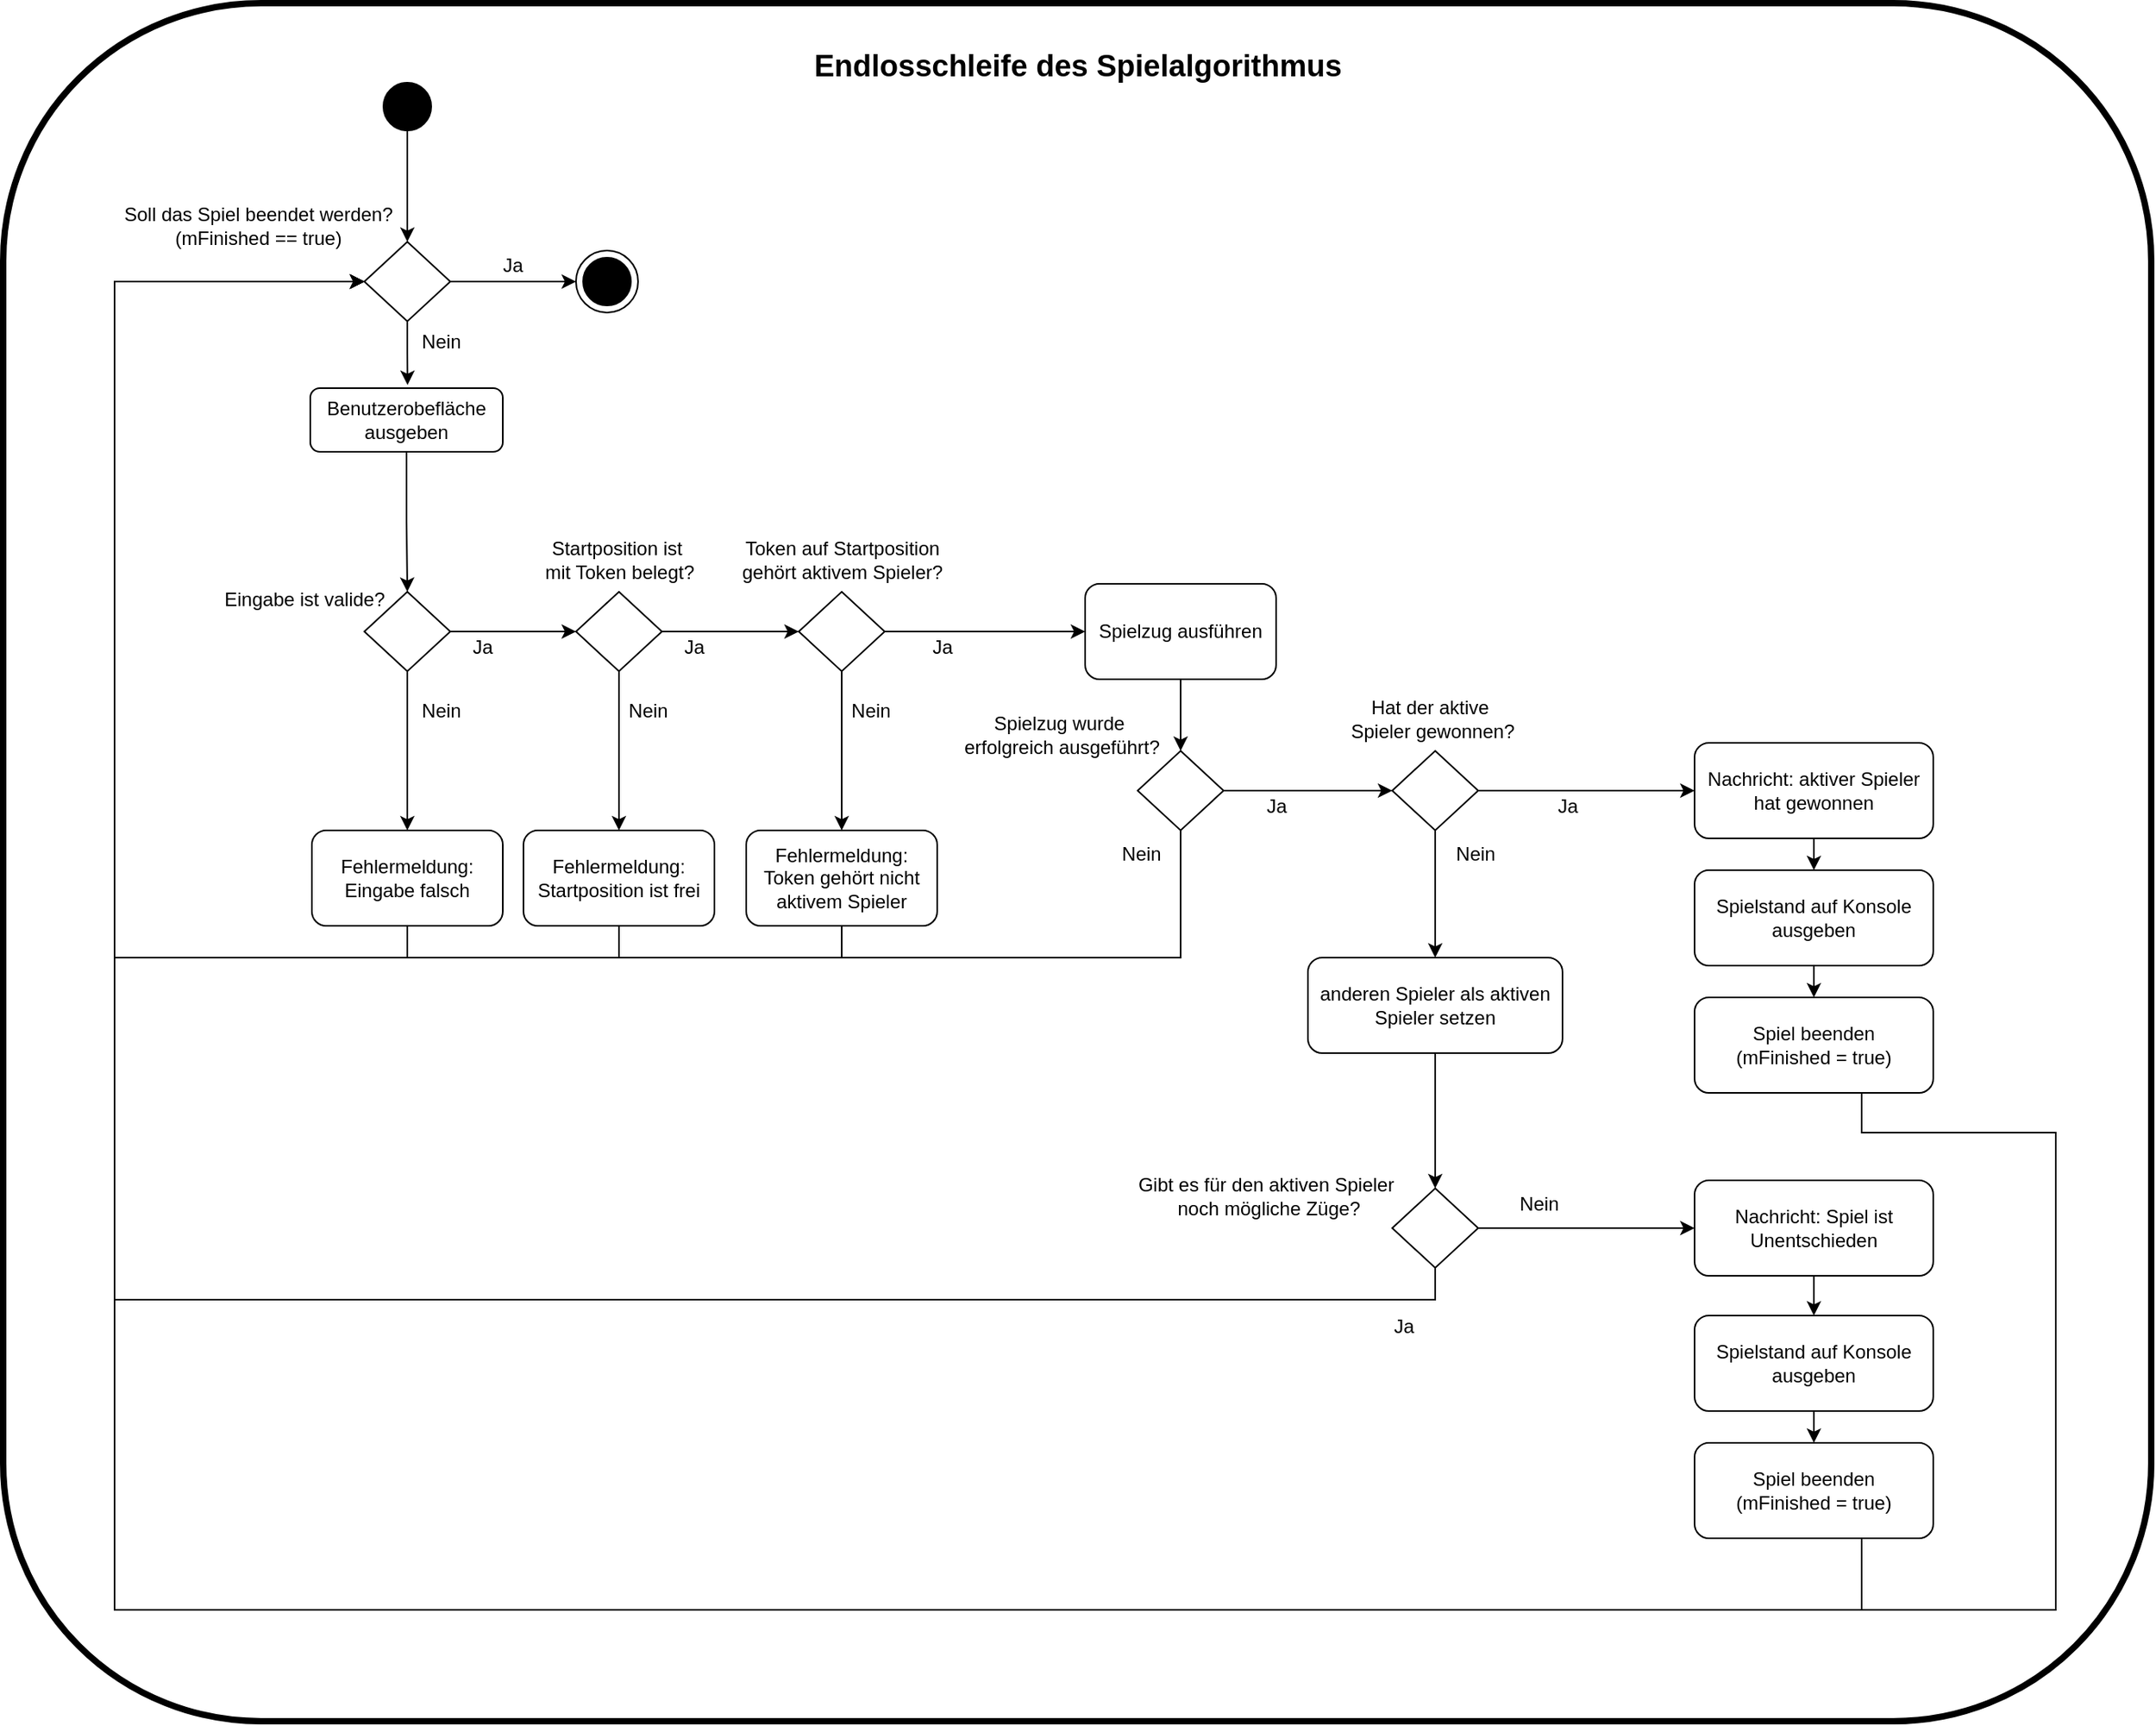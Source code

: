 <mxfile version="22.1.16" type="github">
  <diagram name="Seite-1" id="KD9LwQM1pSe26eSJLKd3">
    <mxGraphModel dx="2206" dy="1117" grid="1" gridSize="10" guides="1" tooltips="1" connect="1" arrows="1" fold="1" page="1" pageScale="1" pageWidth="2336" pageHeight="1654" math="0" shadow="0">
      <root>
        <mxCell id="0" />
        <mxCell id="1" parent="0" />
        <mxCell id="a2LuZz5WjEWjFlWutc5D-5" style="edgeStyle=orthogonalEdgeStyle;rounded=0;orthogonalLoop=1;jettySize=auto;html=1;exitX=0.5;exitY=1;exitDx=0;exitDy=0;" edge="1" parent="1" source="a2LuZz5WjEWjFlWutc5D-1" target="a2LuZz5WjEWjFlWutc5D-3">
          <mxGeometry relative="1" as="geometry" />
        </mxCell>
        <mxCell id="a2LuZz5WjEWjFlWutc5D-1" value="" style="ellipse;whiteSpace=wrap;html=1;aspect=fixed;fillColor=#000000;fontStyle=1" vertex="1" parent="1">
          <mxGeometry x="399" y="60" width="30" height="30" as="geometry" />
        </mxCell>
        <mxCell id="a2LuZz5WjEWjFlWutc5D-9" style="edgeStyle=orthogonalEdgeStyle;rounded=0;orthogonalLoop=1;jettySize=auto;html=1;exitX=0.5;exitY=1;exitDx=0;exitDy=0;" edge="1" parent="1" source="a2LuZz5WjEWjFlWutc5D-3">
          <mxGeometry relative="1" as="geometry">
            <mxPoint x="414.143" y="250" as="targetPoint" />
          </mxGeometry>
        </mxCell>
        <mxCell id="a2LuZz5WjEWjFlWutc5D-58" style="edgeStyle=orthogonalEdgeStyle;rounded=0;orthogonalLoop=1;jettySize=auto;html=1;exitX=1;exitY=0.5;exitDx=0;exitDy=0;entryX=0;entryY=0.5;entryDx=0;entryDy=0;" edge="1" parent="1" source="a2LuZz5WjEWjFlWutc5D-3" target="a2LuZz5WjEWjFlWutc5D-27">
          <mxGeometry relative="1" as="geometry" />
        </mxCell>
        <mxCell id="a2LuZz5WjEWjFlWutc5D-3" value="" style="rhombus;whiteSpace=wrap;html=1;" vertex="1" parent="1">
          <mxGeometry x="387" y="160" width="54" height="50" as="geometry" />
        </mxCell>
        <mxCell id="a2LuZz5WjEWjFlWutc5D-4" value="&lt;div&gt;Soll das Spiel beendet werden?&lt;/div&gt;&lt;div&gt;(mFinished == true)&lt;br&gt;&lt;/div&gt;" style="text;html=1;align=center;verticalAlign=middle;resizable=0;points=[];autosize=1;strokeColor=none;fillColor=none;" vertex="1" parent="1">
          <mxGeometry x="220" y="130" width="200" height="40" as="geometry" />
        </mxCell>
        <mxCell id="a2LuZz5WjEWjFlWutc5D-10" style="edgeStyle=orthogonalEdgeStyle;rounded=0;orthogonalLoop=1;jettySize=auto;html=1;exitX=0.5;exitY=1;exitDx=0;exitDy=0;entryX=0.5;entryY=0;entryDx=0;entryDy=0;" edge="1" parent="1" source="a2LuZz5WjEWjFlWutc5D-6" target="a2LuZz5WjEWjFlWutc5D-8">
          <mxGeometry relative="1" as="geometry" />
        </mxCell>
        <mxCell id="a2LuZz5WjEWjFlWutc5D-6" value="Benutzerobefläche ausgeben" style="rounded=1;whiteSpace=wrap;html=1;" vertex="1" parent="1">
          <mxGeometry x="353" y="252" width="121" height="40" as="geometry" />
        </mxCell>
        <mxCell id="a2LuZz5WjEWjFlWutc5D-15" style="edgeStyle=orthogonalEdgeStyle;rounded=0;orthogonalLoop=1;jettySize=auto;html=1;exitX=1;exitY=0.5;exitDx=0;exitDy=0;entryX=0;entryY=0.5;entryDx=0;entryDy=0;" edge="1" parent="1" source="a2LuZz5WjEWjFlWutc5D-8" target="a2LuZz5WjEWjFlWutc5D-12">
          <mxGeometry relative="1" as="geometry" />
        </mxCell>
        <mxCell id="a2LuZz5WjEWjFlWutc5D-29" style="edgeStyle=orthogonalEdgeStyle;rounded=0;orthogonalLoop=1;jettySize=auto;html=1;exitX=0.5;exitY=1;exitDx=0;exitDy=0;entryX=0.5;entryY=0;entryDx=0;entryDy=0;" edge="1" parent="1" source="a2LuZz5WjEWjFlWutc5D-8" target="a2LuZz5WjEWjFlWutc5D-23">
          <mxGeometry relative="1" as="geometry" />
        </mxCell>
        <mxCell id="a2LuZz5WjEWjFlWutc5D-8" value="" style="rhombus;whiteSpace=wrap;html=1;" vertex="1" parent="1">
          <mxGeometry x="387" y="380" width="54" height="50" as="geometry" />
        </mxCell>
        <mxCell id="a2LuZz5WjEWjFlWutc5D-31" style="edgeStyle=orthogonalEdgeStyle;rounded=0;orthogonalLoop=1;jettySize=auto;html=1;exitX=0.5;exitY=1;exitDx=0;exitDy=0;entryX=0.5;entryY=0;entryDx=0;entryDy=0;" edge="1" parent="1" source="a2LuZz5WjEWjFlWutc5D-11" target="a2LuZz5WjEWjFlWutc5D-25">
          <mxGeometry relative="1" as="geometry" />
        </mxCell>
        <mxCell id="a2LuZz5WjEWjFlWutc5D-39" style="edgeStyle=orthogonalEdgeStyle;rounded=0;orthogonalLoop=1;jettySize=auto;html=1;exitX=1;exitY=0.5;exitDx=0;exitDy=0;entryX=0;entryY=0.5;entryDx=0;entryDy=0;" edge="1" parent="1" source="a2LuZz5WjEWjFlWutc5D-11" target="a2LuZz5WjEWjFlWutc5D-22">
          <mxGeometry relative="1" as="geometry" />
        </mxCell>
        <mxCell id="a2LuZz5WjEWjFlWutc5D-11" value="" style="rhombus;whiteSpace=wrap;html=1;" vertex="1" parent="1">
          <mxGeometry x="660" y="380" width="54" height="50" as="geometry" />
        </mxCell>
        <mxCell id="a2LuZz5WjEWjFlWutc5D-16" style="edgeStyle=orthogonalEdgeStyle;rounded=0;orthogonalLoop=1;jettySize=auto;html=1;exitX=1;exitY=0.5;exitDx=0;exitDy=0;entryX=0;entryY=0.5;entryDx=0;entryDy=0;" edge="1" parent="1" source="a2LuZz5WjEWjFlWutc5D-12" target="a2LuZz5WjEWjFlWutc5D-11">
          <mxGeometry relative="1" as="geometry" />
        </mxCell>
        <mxCell id="a2LuZz5WjEWjFlWutc5D-30" style="edgeStyle=orthogonalEdgeStyle;rounded=0;orthogonalLoop=1;jettySize=auto;html=1;exitX=0.5;exitY=1;exitDx=0;exitDy=0;entryX=0.5;entryY=0;entryDx=0;entryDy=0;" edge="1" parent="1" source="a2LuZz5WjEWjFlWutc5D-12" target="a2LuZz5WjEWjFlWutc5D-24">
          <mxGeometry relative="1" as="geometry" />
        </mxCell>
        <mxCell id="a2LuZz5WjEWjFlWutc5D-12" value="" style="rhombus;whiteSpace=wrap;html=1;" vertex="1" parent="1">
          <mxGeometry x="520" y="380" width="54" height="50" as="geometry" />
        </mxCell>
        <mxCell id="a2LuZz5WjEWjFlWutc5D-14" value="Eingabe ist valide?" style="text;html=1;align=center;verticalAlign=middle;resizable=0;points=[];autosize=1;strokeColor=none;fillColor=none;" vertex="1" parent="1">
          <mxGeometry x="284" y="370" width="130" height="30" as="geometry" />
        </mxCell>
        <mxCell id="a2LuZz5WjEWjFlWutc5D-17" value="&lt;div&gt;Startposition ist&amp;nbsp;&lt;/div&gt;&lt;div&gt;mit Token belegt?&lt;/div&gt;" style="text;html=1;align=center;verticalAlign=middle;resizable=0;points=[];autosize=1;strokeColor=none;fillColor=none;" vertex="1" parent="1">
          <mxGeometry x="487" y="340" width="120" height="40" as="geometry" />
        </mxCell>
        <mxCell id="a2LuZz5WjEWjFlWutc5D-18" value="&lt;div&gt;Token auf Startposition&lt;/div&gt;&lt;div&gt;gehört aktivem Spieler?&lt;/div&gt;" style="text;html=1;align=center;verticalAlign=middle;resizable=0;points=[];autosize=1;strokeColor=none;fillColor=none;" vertex="1" parent="1">
          <mxGeometry x="612" y="340" width="150" height="40" as="geometry" />
        </mxCell>
        <mxCell id="a2LuZz5WjEWjFlWutc5D-19" value="Ja" style="text;html=1;align=center;verticalAlign=middle;resizable=0;points=[];autosize=1;strokeColor=none;fillColor=none;" vertex="1" parent="1">
          <mxGeometry x="441" y="400" width="40" height="30" as="geometry" />
        </mxCell>
        <mxCell id="a2LuZz5WjEWjFlWutc5D-20" value="Ja" style="text;html=1;align=center;verticalAlign=middle;resizable=0;points=[];autosize=1;strokeColor=none;fillColor=none;" vertex="1" parent="1">
          <mxGeometry x="574" y="400" width="40" height="30" as="geometry" />
        </mxCell>
        <mxCell id="a2LuZz5WjEWjFlWutc5D-43" style="edgeStyle=orthogonalEdgeStyle;rounded=0;orthogonalLoop=1;jettySize=auto;html=1;exitX=0.5;exitY=1;exitDx=0;exitDy=0;entryX=0.5;entryY=0;entryDx=0;entryDy=0;" edge="1" parent="1" source="a2LuZz5WjEWjFlWutc5D-22" target="a2LuZz5WjEWjFlWutc5D-41">
          <mxGeometry relative="1" as="geometry" />
        </mxCell>
        <mxCell id="a2LuZz5WjEWjFlWutc5D-22" value="Spielzug ausführen" style="rounded=1;whiteSpace=wrap;html=1;" vertex="1" parent="1">
          <mxGeometry x="840" y="375" width="120" height="60" as="geometry" />
        </mxCell>
        <mxCell id="a2LuZz5WjEWjFlWutc5D-59" style="edgeStyle=orthogonalEdgeStyle;rounded=0;orthogonalLoop=1;jettySize=auto;html=1;exitX=0.5;exitY=1;exitDx=0;exitDy=0;entryX=0;entryY=0.5;entryDx=0;entryDy=0;" edge="1" parent="1" source="a2LuZz5WjEWjFlWutc5D-23" target="a2LuZz5WjEWjFlWutc5D-3">
          <mxGeometry relative="1" as="geometry">
            <Array as="points">
              <mxPoint x="414" y="610" />
              <mxPoint x="230" y="610" />
              <mxPoint x="230" y="185" />
            </Array>
          </mxGeometry>
        </mxCell>
        <mxCell id="a2LuZz5WjEWjFlWutc5D-23" value="&lt;div&gt;Fehlermeldung:&lt;/div&gt;&lt;div&gt;Eingabe falsch&lt;br&gt;&lt;/div&gt;" style="rounded=1;whiteSpace=wrap;html=1;" vertex="1" parent="1">
          <mxGeometry x="354" y="530" width="120" height="60" as="geometry" />
        </mxCell>
        <mxCell id="a2LuZz5WjEWjFlWutc5D-60" style="edgeStyle=orthogonalEdgeStyle;rounded=0;orthogonalLoop=1;jettySize=auto;html=1;exitX=0.5;exitY=1;exitDx=0;exitDy=0;entryX=0;entryY=0.5;entryDx=0;entryDy=0;" edge="1" parent="1" source="a2LuZz5WjEWjFlWutc5D-24" target="a2LuZz5WjEWjFlWutc5D-3">
          <mxGeometry relative="1" as="geometry">
            <Array as="points">
              <mxPoint x="547" y="610" />
              <mxPoint x="230" y="610" />
              <mxPoint x="230" y="185" />
            </Array>
          </mxGeometry>
        </mxCell>
        <mxCell id="a2LuZz5WjEWjFlWutc5D-24" value="&lt;div&gt;Fehlermeldung:&lt;/div&gt;&lt;div&gt;Startposition ist frei&lt;br&gt;&lt;/div&gt;" style="rounded=1;whiteSpace=wrap;html=1;" vertex="1" parent="1">
          <mxGeometry x="487" y="530" width="120" height="60" as="geometry" />
        </mxCell>
        <mxCell id="a2LuZz5WjEWjFlWutc5D-61" style="edgeStyle=orthogonalEdgeStyle;rounded=0;orthogonalLoop=1;jettySize=auto;html=1;exitX=0.5;exitY=1;exitDx=0;exitDy=0;entryX=0;entryY=0.5;entryDx=0;entryDy=0;" edge="1" parent="1" source="a2LuZz5WjEWjFlWutc5D-25" target="a2LuZz5WjEWjFlWutc5D-3">
          <mxGeometry relative="1" as="geometry">
            <Array as="points">
              <mxPoint x="687" y="610" />
              <mxPoint x="230" y="610" />
              <mxPoint x="230" y="185" />
            </Array>
          </mxGeometry>
        </mxCell>
        <mxCell id="a2LuZz5WjEWjFlWutc5D-25" value="&lt;div&gt;Fehlermeldung:&lt;/div&gt;&lt;div&gt;Token gehört nicht aktivem Spieler&lt;br&gt;&lt;/div&gt;" style="rounded=1;whiteSpace=wrap;html=1;" vertex="1" parent="1">
          <mxGeometry x="627" y="530" width="120" height="60" as="geometry" />
        </mxCell>
        <mxCell id="a2LuZz5WjEWjFlWutc5D-27" value="" style="ellipse;whiteSpace=wrap;html=1;aspect=fixed;fillColor=#FFFFFF;" vertex="1" parent="1">
          <mxGeometry x="520" y="165.5" width="39" height="39" as="geometry" />
        </mxCell>
        <mxCell id="a2LuZz5WjEWjFlWutc5D-26" value="" style="ellipse;whiteSpace=wrap;html=1;aspect=fixed;fillColor=#000000;" vertex="1" parent="1">
          <mxGeometry x="524.5" y="170" width="30" height="30" as="geometry" />
        </mxCell>
        <mxCell id="a2LuZz5WjEWjFlWutc5D-35" value="Nein" style="text;html=1;align=center;verticalAlign=middle;resizable=0;points=[];autosize=1;strokeColor=none;fillColor=none;" vertex="1" parent="1">
          <mxGeometry x="410" y="440" width="50" height="30" as="geometry" />
        </mxCell>
        <mxCell id="a2LuZz5WjEWjFlWutc5D-36" value="Nein" style="text;html=1;align=center;verticalAlign=middle;resizable=0;points=[];autosize=1;strokeColor=none;fillColor=none;" vertex="1" parent="1">
          <mxGeometry x="540" y="440" width="50" height="30" as="geometry" />
        </mxCell>
        <mxCell id="a2LuZz5WjEWjFlWutc5D-37" value="Nein" style="text;html=1;align=center;verticalAlign=middle;resizable=0;points=[];autosize=1;strokeColor=none;fillColor=none;" vertex="1" parent="1">
          <mxGeometry x="680" y="440" width="50" height="30" as="geometry" />
        </mxCell>
        <mxCell id="a2LuZz5WjEWjFlWutc5D-40" value="Ja" style="text;html=1;align=center;verticalAlign=middle;resizable=0;points=[];autosize=1;strokeColor=none;fillColor=none;" vertex="1" parent="1">
          <mxGeometry x="730" y="400" width="40" height="30" as="geometry" />
        </mxCell>
        <mxCell id="a2LuZz5WjEWjFlWutc5D-48" style="edgeStyle=orthogonalEdgeStyle;rounded=0;orthogonalLoop=1;jettySize=auto;html=1;exitX=1;exitY=0.5;exitDx=0;exitDy=0;entryX=0;entryY=0.5;entryDx=0;entryDy=0;" edge="1" parent="1" source="a2LuZz5WjEWjFlWutc5D-41" target="a2LuZz5WjEWjFlWutc5D-45">
          <mxGeometry relative="1" as="geometry" />
        </mxCell>
        <mxCell id="a2LuZz5WjEWjFlWutc5D-62" style="edgeStyle=orthogonalEdgeStyle;rounded=0;orthogonalLoop=1;jettySize=auto;html=1;exitX=0.5;exitY=1;exitDx=0;exitDy=0;entryX=0;entryY=0.5;entryDx=0;entryDy=0;" edge="1" parent="1" source="a2LuZz5WjEWjFlWutc5D-41" target="a2LuZz5WjEWjFlWutc5D-3">
          <mxGeometry relative="1" as="geometry">
            <Array as="points">
              <mxPoint x="900" y="610" />
              <mxPoint x="230" y="610" />
              <mxPoint x="230" y="185" />
            </Array>
          </mxGeometry>
        </mxCell>
        <mxCell id="a2LuZz5WjEWjFlWutc5D-41" value="" style="rhombus;whiteSpace=wrap;html=1;" vertex="1" parent="1">
          <mxGeometry x="873" y="480" width="54" height="50" as="geometry" />
        </mxCell>
        <mxCell id="a2LuZz5WjEWjFlWutc5D-42" value="&lt;div&gt;Spielzug wurde&amp;nbsp;&lt;/div&gt;&lt;div&gt;erfolgreich ausgeführt?&lt;/div&gt;" style="text;html=1;align=center;verticalAlign=middle;resizable=0;points=[];autosize=1;strokeColor=none;fillColor=none;" vertex="1" parent="1">
          <mxGeometry x="750" y="450" width="150" height="40" as="geometry" />
        </mxCell>
        <mxCell id="a2LuZz5WjEWjFlWutc5D-52" style="edgeStyle=orthogonalEdgeStyle;rounded=0;orthogonalLoop=1;jettySize=auto;html=1;exitX=1;exitY=0.5;exitDx=0;exitDy=0;" edge="1" parent="1" source="a2LuZz5WjEWjFlWutc5D-45" target="a2LuZz5WjEWjFlWutc5D-49">
          <mxGeometry relative="1" as="geometry" />
        </mxCell>
        <mxCell id="a2LuZz5WjEWjFlWutc5D-75" style="edgeStyle=orthogonalEdgeStyle;rounded=0;orthogonalLoop=1;jettySize=auto;html=1;exitX=0.5;exitY=1;exitDx=0;exitDy=0;entryX=0.5;entryY=0;entryDx=0;entryDy=0;" edge="1" parent="1" source="a2LuZz5WjEWjFlWutc5D-45" target="a2LuZz5WjEWjFlWutc5D-64">
          <mxGeometry relative="1" as="geometry" />
        </mxCell>
        <mxCell id="a2LuZz5WjEWjFlWutc5D-45" value="" style="rhombus;whiteSpace=wrap;html=1;" vertex="1" parent="1">
          <mxGeometry x="1033" y="480" width="54" height="50" as="geometry" />
        </mxCell>
        <mxCell id="a2LuZz5WjEWjFlWutc5D-47" value="&lt;div&gt;Hat der aktive&amp;nbsp;&lt;/div&gt;&lt;div&gt;Spieler gewonnen?&lt;/div&gt;" style="text;html=1;align=center;verticalAlign=middle;resizable=0;points=[];autosize=1;strokeColor=none;fillColor=none;" vertex="1" parent="1">
          <mxGeometry x="993" y="440" width="130" height="40" as="geometry" />
        </mxCell>
        <mxCell id="a2LuZz5WjEWjFlWutc5D-53" style="edgeStyle=orthogonalEdgeStyle;rounded=0;orthogonalLoop=1;jettySize=auto;html=1;exitX=0.5;exitY=1;exitDx=0;exitDy=0;entryX=0.5;entryY=0;entryDx=0;entryDy=0;" edge="1" parent="1" source="a2LuZz5WjEWjFlWutc5D-49" target="a2LuZz5WjEWjFlWutc5D-50">
          <mxGeometry relative="1" as="geometry" />
        </mxCell>
        <mxCell id="a2LuZz5WjEWjFlWutc5D-49" value="Nachricht: aktiver Spieler hat gewonnen" style="rounded=1;whiteSpace=wrap;html=1;" vertex="1" parent="1">
          <mxGeometry x="1223" y="475" width="150" height="60" as="geometry" />
        </mxCell>
        <mxCell id="a2LuZz5WjEWjFlWutc5D-55" style="edgeStyle=orthogonalEdgeStyle;rounded=0;orthogonalLoop=1;jettySize=auto;html=1;exitX=0.5;exitY=1;exitDx=0;exitDy=0;entryX=0.5;entryY=0;entryDx=0;entryDy=0;" edge="1" parent="1" source="a2LuZz5WjEWjFlWutc5D-50" target="a2LuZz5WjEWjFlWutc5D-51">
          <mxGeometry relative="1" as="geometry" />
        </mxCell>
        <mxCell id="a2LuZz5WjEWjFlWutc5D-50" value="Spielstand auf Konsole ausgeben" style="rounded=1;whiteSpace=wrap;html=1;" vertex="1" parent="1">
          <mxGeometry x="1223" y="555" width="150" height="60" as="geometry" />
        </mxCell>
        <mxCell id="a2LuZz5WjEWjFlWutc5D-82" style="edgeStyle=orthogonalEdgeStyle;rounded=0;orthogonalLoop=1;jettySize=auto;html=1;exitX=0.5;exitY=1;exitDx=0;exitDy=0;entryX=0;entryY=0.5;entryDx=0;entryDy=0;" edge="1" parent="1" source="a2LuZz5WjEWjFlWutc5D-51" target="a2LuZz5WjEWjFlWutc5D-3">
          <mxGeometry relative="1" as="geometry">
            <Array as="points">
              <mxPoint x="1328" y="695" />
              <mxPoint x="1328" y="720" />
              <mxPoint x="1450" y="720" />
              <mxPoint x="1450" y="1020" />
              <mxPoint x="230" y="1020" />
              <mxPoint x="230" y="185" />
            </Array>
          </mxGeometry>
        </mxCell>
        <mxCell id="a2LuZz5WjEWjFlWutc5D-51" value="&lt;div&gt;Spiel beenden&lt;/div&gt;&lt;div&gt;(mFinished = true)&lt;br&gt;&lt;/div&gt;" style="rounded=1;whiteSpace=wrap;html=1;" vertex="1" parent="1">
          <mxGeometry x="1223" y="635" width="150" height="60" as="geometry" />
        </mxCell>
        <mxCell id="a2LuZz5WjEWjFlWutc5D-56" value="Nein" style="text;html=1;align=center;verticalAlign=middle;resizable=0;points=[];autosize=1;strokeColor=none;fillColor=none;" vertex="1" parent="1">
          <mxGeometry x="410" y="208" width="50" height="30" as="geometry" />
        </mxCell>
        <mxCell id="a2LuZz5WjEWjFlWutc5D-57" value="Ja" style="text;html=1;align=center;verticalAlign=middle;resizable=0;points=[];autosize=1;strokeColor=none;fillColor=none;" vertex="1" parent="1">
          <mxGeometry x="460" y="160" width="40" height="30" as="geometry" />
        </mxCell>
        <mxCell id="a2LuZz5WjEWjFlWutc5D-63" value="Nein" style="text;html=1;align=center;verticalAlign=middle;resizable=0;points=[];autosize=1;strokeColor=none;fillColor=none;" vertex="1" parent="1">
          <mxGeometry x="850" y="530" width="50" height="30" as="geometry" />
        </mxCell>
        <mxCell id="a2LuZz5WjEWjFlWutc5D-76" style="edgeStyle=orthogonalEdgeStyle;rounded=0;orthogonalLoop=1;jettySize=auto;html=1;exitX=0.5;exitY=1;exitDx=0;exitDy=0;entryX=0.5;entryY=0;entryDx=0;entryDy=0;" edge="1" parent="1" source="a2LuZz5WjEWjFlWutc5D-64" target="a2LuZz5WjEWjFlWutc5D-65">
          <mxGeometry relative="1" as="geometry" />
        </mxCell>
        <mxCell id="a2LuZz5WjEWjFlWutc5D-64" value="anderen Spieler als aktiven Spieler setzen" style="rounded=1;whiteSpace=wrap;html=1;" vertex="1" parent="1">
          <mxGeometry x="980" y="610" width="160" height="60" as="geometry" />
        </mxCell>
        <mxCell id="a2LuZz5WjEWjFlWutc5D-74" style="edgeStyle=orthogonalEdgeStyle;rounded=0;orthogonalLoop=1;jettySize=auto;html=1;exitX=1;exitY=0.5;exitDx=0;exitDy=0;entryX=0;entryY=0.5;entryDx=0;entryDy=0;" edge="1" parent="1" source="a2LuZz5WjEWjFlWutc5D-65" target="a2LuZz5WjEWjFlWutc5D-70">
          <mxGeometry relative="1" as="geometry" />
        </mxCell>
        <mxCell id="a2LuZz5WjEWjFlWutc5D-81" style="edgeStyle=orthogonalEdgeStyle;rounded=0;orthogonalLoop=1;jettySize=auto;html=1;exitX=0.5;exitY=1;exitDx=0;exitDy=0;entryX=0;entryY=0.5;entryDx=0;entryDy=0;" edge="1" parent="1" source="a2LuZz5WjEWjFlWutc5D-65" target="a2LuZz5WjEWjFlWutc5D-3">
          <mxGeometry relative="1" as="geometry">
            <Array as="points">
              <mxPoint x="1060" y="825" />
              <mxPoint x="230" y="825" />
              <mxPoint x="230" y="185" />
            </Array>
          </mxGeometry>
        </mxCell>
        <mxCell id="a2LuZz5WjEWjFlWutc5D-65" value="" style="rhombus;whiteSpace=wrap;html=1;" vertex="1" parent="1">
          <mxGeometry x="1033" y="755" width="54" height="50" as="geometry" />
        </mxCell>
        <mxCell id="a2LuZz5WjEWjFlWutc5D-67" value="&lt;div&gt;Gibt es für den aktiven Spieler&amp;nbsp;&lt;/div&gt;&lt;div&gt;noch mögliche Züge?&lt;/div&gt;" style="text;html=1;align=center;verticalAlign=middle;resizable=0;points=[];autosize=1;strokeColor=none;fillColor=none;" vertex="1" parent="1">
          <mxGeometry x="860" y="740" width="190" height="40" as="geometry" />
        </mxCell>
        <mxCell id="a2LuZz5WjEWjFlWutc5D-69" style="edgeStyle=orthogonalEdgeStyle;rounded=0;orthogonalLoop=1;jettySize=auto;html=1;exitX=0.5;exitY=1;exitDx=0;exitDy=0;entryX=0.5;entryY=0;entryDx=0;entryDy=0;" edge="1" parent="1" source="a2LuZz5WjEWjFlWutc5D-70" target="a2LuZz5WjEWjFlWutc5D-72">
          <mxGeometry relative="1" as="geometry" />
        </mxCell>
        <mxCell id="a2LuZz5WjEWjFlWutc5D-70" value="Nachricht: Spiel ist Unentschieden " style="rounded=1;whiteSpace=wrap;html=1;" vertex="1" parent="1">
          <mxGeometry x="1223" y="750" width="150" height="60" as="geometry" />
        </mxCell>
        <mxCell id="a2LuZz5WjEWjFlWutc5D-71" style="edgeStyle=orthogonalEdgeStyle;rounded=0;orthogonalLoop=1;jettySize=auto;html=1;exitX=0.5;exitY=1;exitDx=0;exitDy=0;entryX=0.5;entryY=0;entryDx=0;entryDy=0;" edge="1" parent="1" source="a2LuZz5WjEWjFlWutc5D-72" target="a2LuZz5WjEWjFlWutc5D-73">
          <mxGeometry relative="1" as="geometry" />
        </mxCell>
        <mxCell id="a2LuZz5WjEWjFlWutc5D-72" value="Spielstand auf Konsole ausgeben" style="rounded=1;whiteSpace=wrap;html=1;" vertex="1" parent="1">
          <mxGeometry x="1223" y="835" width="150" height="60" as="geometry" />
        </mxCell>
        <mxCell id="a2LuZz5WjEWjFlWutc5D-83" style="edgeStyle=orthogonalEdgeStyle;rounded=0;orthogonalLoop=1;jettySize=auto;html=1;exitX=0.5;exitY=1;exitDx=0;exitDy=0;entryX=0;entryY=0.5;entryDx=0;entryDy=0;" edge="1" parent="1" source="a2LuZz5WjEWjFlWutc5D-73" target="a2LuZz5WjEWjFlWutc5D-3">
          <mxGeometry relative="1" as="geometry">
            <Array as="points">
              <mxPoint x="1328" y="1020" />
              <mxPoint x="230" y="1020" />
              <mxPoint x="230" y="185" />
            </Array>
          </mxGeometry>
        </mxCell>
        <mxCell id="a2LuZz5WjEWjFlWutc5D-73" value="&lt;div&gt;Spiel beenden&lt;/div&gt;&lt;div&gt;(mFinished = true)&lt;br&gt;&lt;/div&gt;" style="rounded=1;whiteSpace=wrap;html=1;" vertex="1" parent="1">
          <mxGeometry x="1223" y="915" width="150" height="60" as="geometry" />
        </mxCell>
        <mxCell id="a2LuZz5WjEWjFlWutc5D-77" value="Ja" style="text;html=1;align=center;verticalAlign=middle;resizable=0;points=[];autosize=1;strokeColor=none;fillColor=none;" vertex="1" parent="1">
          <mxGeometry x="1123" y="500" width="40" height="30" as="geometry" />
        </mxCell>
        <mxCell id="a2LuZz5WjEWjFlWutc5D-78" value="Ja" style="text;html=1;align=center;verticalAlign=middle;resizable=0;points=[];autosize=1;strokeColor=none;fillColor=none;" vertex="1" parent="1">
          <mxGeometry x="940" y="500" width="40" height="30" as="geometry" />
        </mxCell>
        <mxCell id="a2LuZz5WjEWjFlWutc5D-79" value="Ja" style="text;html=1;align=center;verticalAlign=middle;resizable=0;points=[];autosize=1;strokeColor=none;fillColor=none;" vertex="1" parent="1">
          <mxGeometry x="1020" y="827" width="40" height="30" as="geometry" />
        </mxCell>
        <mxCell id="a2LuZz5WjEWjFlWutc5D-80" value="Nein" style="text;html=1;align=center;verticalAlign=middle;resizable=0;points=[];autosize=1;strokeColor=none;fillColor=none;" vertex="1" parent="1">
          <mxGeometry x="1060" y="530" width="50" height="30" as="geometry" />
        </mxCell>
        <mxCell id="a2LuZz5WjEWjFlWutc5D-84" value="Nein" style="text;html=1;align=center;verticalAlign=middle;resizable=0;points=[];autosize=1;strokeColor=none;fillColor=none;" vertex="1" parent="1">
          <mxGeometry x="1100" y="750" width="50" height="30" as="geometry" />
        </mxCell>
        <mxCell id="a2LuZz5WjEWjFlWutc5D-85" value="" style="rounded=1;whiteSpace=wrap;html=1;fillColor=none;strokeWidth=4;" vertex="1" parent="1">
          <mxGeometry x="160" y="10" width="1350" height="1080" as="geometry" />
        </mxCell>
        <mxCell id="a2LuZz5WjEWjFlWutc5D-86" value="&lt;b style=&quot;font-size: 19px;&quot;&gt;Endlosschleife des Spielalgorithmus&lt;br&gt;&lt;/b&gt;" style="text;html=1;align=center;verticalAlign=middle;resizable=0;points=[];autosize=1;strokeColor=none;fillColor=none;" vertex="1" parent="1">
          <mxGeometry x="655" y="30" width="360" height="40" as="geometry" />
        </mxCell>
      </root>
    </mxGraphModel>
  </diagram>
</mxfile>
